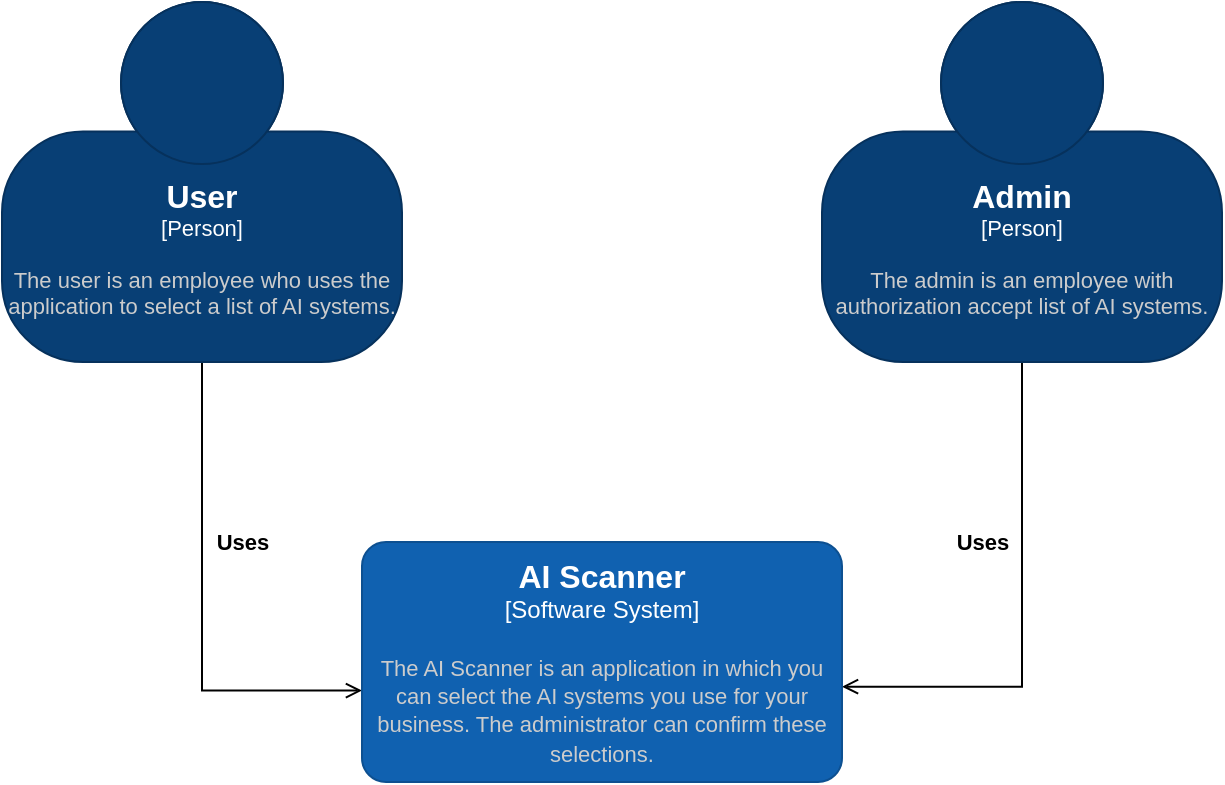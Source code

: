 <mxfile version="21.6.8" type="device">
  <diagram name="Pagina-1" id="X2QXFjuyh5fgwZqBJ6NS">
    <mxGraphModel dx="1005" dy="585" grid="1" gridSize="10" guides="1" tooltips="1" connect="1" arrows="1" fold="1" page="1" pageScale="1" pageWidth="827" pageHeight="1169" math="0" shadow="0">
      <root>
        <mxCell id="0" />
        <mxCell id="1" parent="0" />
        <mxCell id="854ikRODwx8SdrJogGfU-5" style="edgeStyle=orthogonalEdgeStyle;rounded=0;orthogonalLoop=1;jettySize=auto;html=1;exitX=0.5;exitY=1;exitDx=0;exitDy=0;exitPerimeter=0;entryX=0;entryY=0.619;entryDx=0;entryDy=0;entryPerimeter=0;endArrow=open;endFill=0;" edge="1" parent="1" source="854ikRODwx8SdrJogGfU-1" target="854ikRODwx8SdrJogGfU-3">
          <mxGeometry relative="1" as="geometry" />
        </mxCell>
        <mxCell id="854ikRODwx8SdrJogGfU-7" value="&lt;b&gt;Uses&lt;/b&gt;" style="edgeLabel;html=1;align=center;verticalAlign=middle;resizable=0;points=[];" vertex="1" connectable="0" parent="854ikRODwx8SdrJogGfU-5">
          <mxGeometry x="-0.374" relative="1" as="geometry">
            <mxPoint x="20" y="13" as="offset" />
          </mxGeometry>
        </mxCell>
        <object placeholders="1" c4Name="User" c4Type="Person" c4Description="The user is an employee who uses the application to select a list of AI systems." label="&lt;font style=&quot;font-size: 16px&quot;&gt;&lt;b&gt;%c4Name%&lt;/b&gt;&lt;/font&gt;&lt;div&gt;[%c4Type%]&lt;/div&gt;&lt;br&gt;&lt;div&gt;&lt;font style=&quot;font-size: 11px&quot;&gt;&lt;font color=&quot;#cccccc&quot;&gt;%c4Description%&lt;/font&gt;&lt;/div&gt;" id="854ikRODwx8SdrJogGfU-1">
          <mxCell style="html=1;fontSize=11;dashed=0;whiteSpace=wrap;fillColor=#083F75;strokeColor=#06315C;fontColor=#ffffff;shape=mxgraph.c4.person2;align=center;metaEdit=1;points=[[0.5,0,0],[1,0.5,0],[1,0.75,0],[0.75,1,0],[0.5,1,0],[0.25,1,0],[0,0.75,0],[0,0.5,0]];resizable=0;" vertex="1" parent="1">
            <mxGeometry x="110" y="110" width="200" height="180" as="geometry" />
          </mxCell>
        </object>
        <mxCell id="854ikRODwx8SdrJogGfU-4" style="edgeStyle=orthogonalEdgeStyle;rounded=0;orthogonalLoop=1;jettySize=auto;html=1;exitX=0.5;exitY=1;exitDx=0;exitDy=0;exitPerimeter=0;entryX=1;entryY=0.603;entryDx=0;entryDy=0;entryPerimeter=0;endArrow=open;endFill=0;" edge="1" parent="1" source="854ikRODwx8SdrJogGfU-2" target="854ikRODwx8SdrJogGfU-3">
          <mxGeometry relative="1" as="geometry" />
        </mxCell>
        <mxCell id="854ikRODwx8SdrJogGfU-6" value="&lt;b&gt;Uses&lt;/b&gt;" style="edgeLabel;html=1;align=center;verticalAlign=middle;resizable=0;points=[];" vertex="1" connectable="0" parent="854ikRODwx8SdrJogGfU-4">
          <mxGeometry x="-0.422" y="-4" relative="1" as="geometry">
            <mxPoint x="-16" y="17" as="offset" />
          </mxGeometry>
        </mxCell>
        <object placeholders="1" c4Name="Admin" c4Type="Person" c4Description="The admin is an employee with authorization accept list of AI systems." label="&lt;font style=&quot;font-size: 16px&quot;&gt;&lt;b&gt;%c4Name%&lt;/b&gt;&lt;/font&gt;&lt;div&gt;[%c4Type%]&lt;/div&gt;&lt;br&gt;&lt;div&gt;&lt;font style=&quot;font-size: 11px&quot;&gt;&lt;font color=&quot;#cccccc&quot;&gt;%c4Description%&lt;/font&gt;&lt;/div&gt;" id="854ikRODwx8SdrJogGfU-2">
          <mxCell style="html=1;fontSize=11;dashed=0;whiteSpace=wrap;fillColor=#083F75;strokeColor=#06315C;fontColor=#ffffff;shape=mxgraph.c4.person2;align=center;metaEdit=1;points=[[0.5,0,0],[1,0.5,0],[1,0.75,0],[0.75,1,0],[0.5,1,0],[0.25,1,0],[0,0.75,0],[0,0.5,0]];resizable=0;" vertex="1" parent="1">
            <mxGeometry x="520" y="110" width="200" height="180" as="geometry" />
          </mxCell>
        </object>
        <object placeholders="1" c4Name="AI Scanner" c4Type="Software System" c4Description="The AI Scanner is an application in which you can select the AI systems you use for your business. The administrator can confirm these selections." label="&lt;font style=&quot;font-size: 16px&quot;&gt;&lt;b&gt;%c4Name%&lt;/b&gt;&lt;/font&gt;&lt;div&gt;[%c4Type%]&lt;/div&gt;&lt;br&gt;&lt;div&gt;&lt;font style=&quot;font-size: 11px&quot;&gt;&lt;font color=&quot;#cccccc&quot;&gt;%c4Description%&lt;/font&gt;&lt;/div&gt;" id="854ikRODwx8SdrJogGfU-3">
          <mxCell style="rounded=1;whiteSpace=wrap;html=1;labelBackgroundColor=none;fillColor=#1061B0;fontColor=#ffffff;align=center;arcSize=10;strokeColor=#0D5091;metaEdit=1;resizable=0;points=[[0.25,0,0],[0.5,0,0],[0.75,0,0],[1,0.25,0],[1,0.5,0],[1,0.75,0],[0.75,1,0],[0.5,1,0],[0.25,1,0],[0,0.75,0],[0,0.5,0],[0,0.25,0]];" vertex="1" parent="1">
            <mxGeometry x="290" y="380" width="240" height="120" as="geometry" />
          </mxCell>
        </object>
      </root>
    </mxGraphModel>
  </diagram>
</mxfile>
